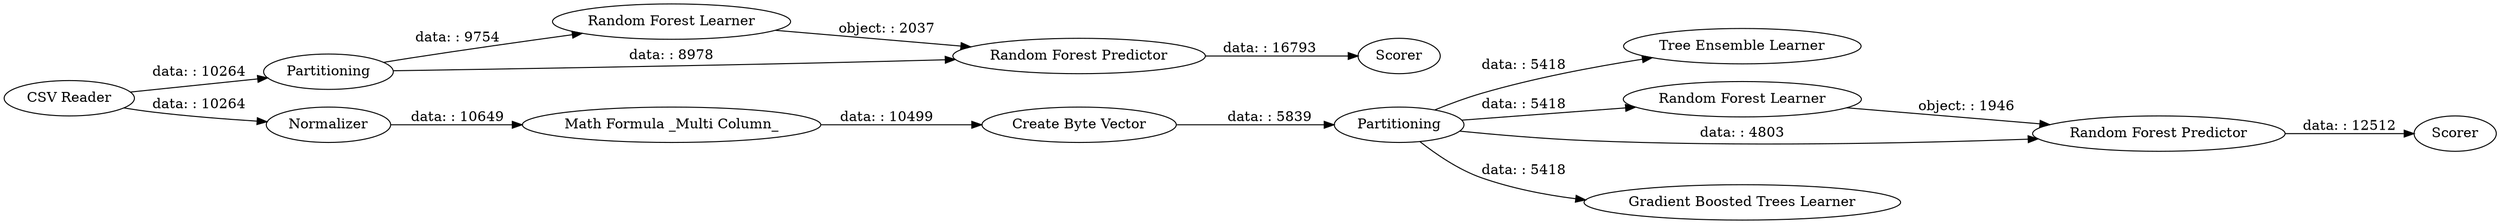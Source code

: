 digraph {
	"-581103749072392685_41" [label="Tree Ensemble Learner"]
	"-581103749072392685_12" [label=Scorer]
	"-581103749072392685_9" [label=Partitioning]
	"-581103749072392685_10" [label="Random Forest Learner"]
	"-581103749072392685_11" [label="Random Forest Predictor"]
	"-581103749072392685_42" [label="Gradient Boosted Trees Learner"]
	"-581103749072392685_38" [label=Partitioning]
	"-581103749072392685_39" [label=Scorer]
	"-581103749072392685_36" [label=Normalizer]
	"-581103749072392685_31" [label="Create Byte Vector"]
	"-581103749072392685_40" [label="Random Forest Learner"]
	"-581103749072392685_37" [label="Random Forest Predictor"]
	"-581103749072392685_35" [label="Math Formula _Multi Column_"]
	"-581103749072392685_34" [label="CSV Reader"]
	"-581103749072392685_34" -> "-581103749072392685_36" [label="data: : 10264"]
	"-581103749072392685_37" -> "-581103749072392685_39" [label="data: : 16793"]
	"-581103749072392685_34" -> "-581103749072392685_38" [label="data: : 10264"]
	"-581103749072392685_9" -> "-581103749072392685_10" [label="data: : 5418"]
	"-581103749072392685_9" -> "-581103749072392685_41" [label="data: : 5418"]
	"-581103749072392685_36" -> "-581103749072392685_35" [label="data: : 10649"]
	"-581103749072392685_31" -> "-581103749072392685_9" [label="data: : 5839"]
	"-581103749072392685_9" -> "-581103749072392685_42" [label="data: : 5418"]
	"-581103749072392685_9" -> "-581103749072392685_11" [label="data: : 4803"]
	"-581103749072392685_10" -> "-581103749072392685_11" [label="object: : 1946"]
	"-581103749072392685_38" -> "-581103749072392685_37" [label="data: : 8978"]
	"-581103749072392685_40" -> "-581103749072392685_37" [label="object: : 2037"]
	"-581103749072392685_38" -> "-581103749072392685_40" [label="data: : 9754"]
	"-581103749072392685_35" -> "-581103749072392685_31" [label="data: : 10499"]
	"-581103749072392685_11" -> "-581103749072392685_12" [label="data: : 12512"]
	rankdir=LR
}
